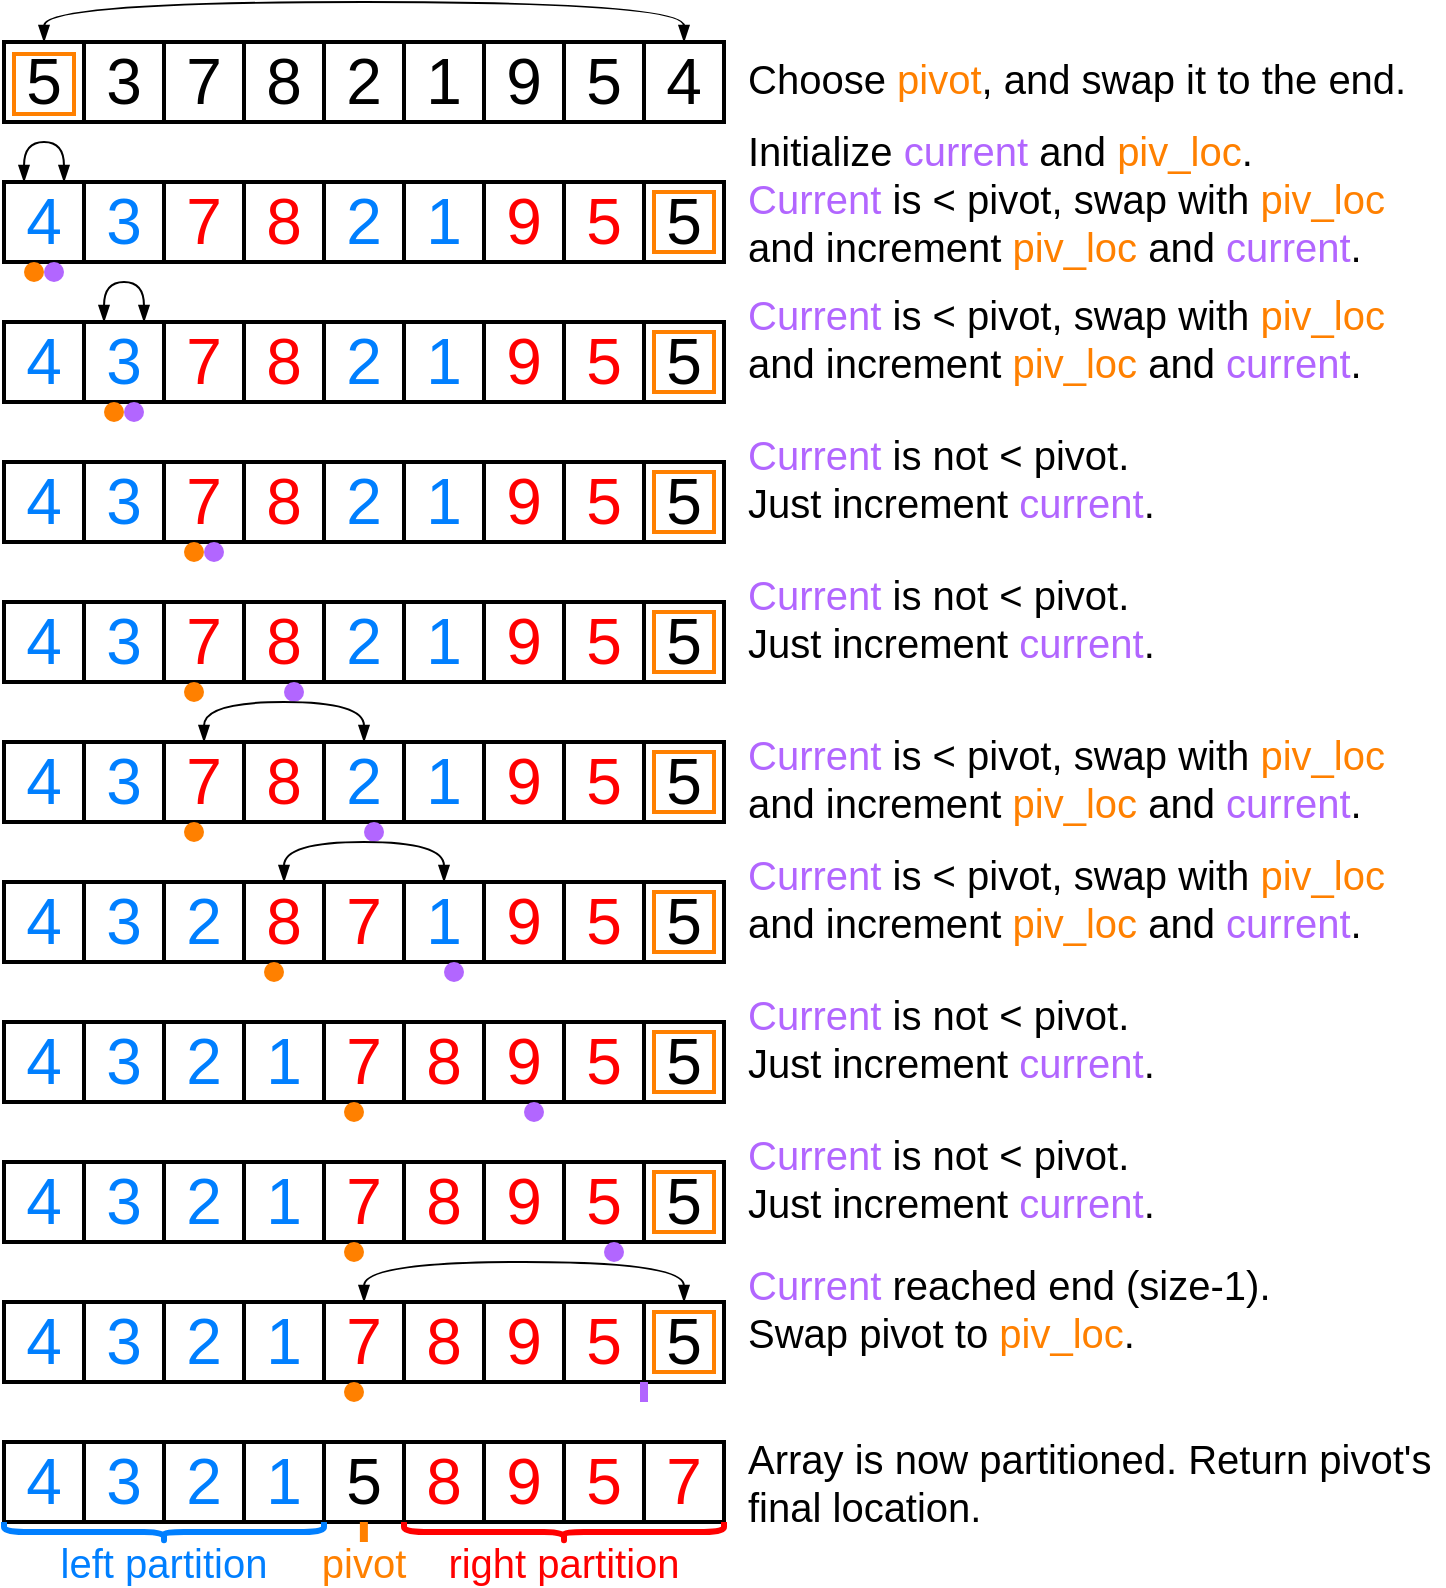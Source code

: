 <mxfile version="14.5.1" type="device"><diagram id="3bkY3xFW0E9Xu9xiTqhe" name="Page-1"><mxGraphModel dx="895" dy="621" grid="1" gridSize="10" guides="1" tooltips="1" connect="1" arrows="1" fold="1" page="1" pageScale="1" pageWidth="850" pageHeight="1100" math="0" shadow="0"><root><mxCell id="0"/><mxCell id="1" parent="0"/><mxCell id="ZIQDX_0B5DNzFAImPz43-10" value="" style="group;fontSize=32;strokeWidth=3;" vertex="1" connectable="0" parent="1"><mxGeometry x="80" y="130" width="720" height="70" as="geometry"/></mxCell><mxCell id="ZIQDX_0B5DNzFAImPz43-22" style="edgeStyle=orthogonalEdgeStyle;rounded=0;orthogonalLoop=1;jettySize=auto;html=1;exitX=0.5;exitY=0;exitDx=0;exitDy=0;entryX=0.5;entryY=0;entryDx=0;entryDy=0;fontSize=32;curved=1;strokeWidth=1;startArrow=blockThin;startFill=1;endArrow=blockThin;endFill=1;" edge="1" parent="ZIQDX_0B5DNzFAImPz43-10" source="ZIQDX_0B5DNzFAImPz43-1" target="ZIQDX_0B5DNzFAImPz43-9"><mxGeometry relative="1" as="geometry"><Array as="points"><mxPoint x="20" y="-20"/><mxPoint x="340" y="-20"/></Array></mxGeometry></mxCell><mxCell id="ZIQDX_0B5DNzFAImPz43-1" value="5" style="whiteSpace=wrap;html=1;aspect=fixed;strokeWidth=2;fontSize=32;" vertex="1" parent="ZIQDX_0B5DNzFAImPz43-10"><mxGeometry width="40" height="40" as="geometry"/></mxCell><mxCell id="ZIQDX_0B5DNzFAImPz43-2" value="3" style="whiteSpace=wrap;html=1;aspect=fixed;strokeWidth=2;fontSize=32;" vertex="1" parent="ZIQDX_0B5DNzFAImPz43-10"><mxGeometry x="40" width="40" height="40" as="geometry"/></mxCell><mxCell id="ZIQDX_0B5DNzFAImPz43-3" value="7" style="whiteSpace=wrap;html=1;aspect=fixed;strokeWidth=2;fontSize=32;" vertex="1" parent="ZIQDX_0B5DNzFAImPz43-10"><mxGeometry x="80" width="40" height="40" as="geometry"/></mxCell><mxCell id="ZIQDX_0B5DNzFAImPz43-4" value="8" style="whiteSpace=wrap;html=1;aspect=fixed;strokeWidth=2;fontSize=32;" vertex="1" parent="ZIQDX_0B5DNzFAImPz43-10"><mxGeometry x="120" width="40" height="40" as="geometry"/></mxCell><mxCell id="ZIQDX_0B5DNzFAImPz43-5" value="2" style="whiteSpace=wrap;html=1;aspect=fixed;strokeWidth=2;fontSize=32;" vertex="1" parent="ZIQDX_0B5DNzFAImPz43-10"><mxGeometry x="160" width="40" height="40" as="geometry"/></mxCell><mxCell id="ZIQDX_0B5DNzFAImPz43-6" value="1" style="whiteSpace=wrap;html=1;aspect=fixed;strokeWidth=2;fontSize=32;" vertex="1" parent="ZIQDX_0B5DNzFAImPz43-10"><mxGeometry x="200" width="40" height="40" as="geometry"/></mxCell><mxCell id="ZIQDX_0B5DNzFAImPz43-7" value="9" style="whiteSpace=wrap;html=1;aspect=fixed;strokeWidth=2;fontSize=32;" vertex="1" parent="ZIQDX_0B5DNzFAImPz43-10"><mxGeometry x="240" width="40" height="40" as="geometry"/></mxCell><mxCell id="ZIQDX_0B5DNzFAImPz43-8" value="5" style="whiteSpace=wrap;html=1;aspect=fixed;strokeWidth=2;fontSize=32;" vertex="1" parent="ZIQDX_0B5DNzFAImPz43-10"><mxGeometry x="280" width="40" height="40" as="geometry"/></mxCell><mxCell id="ZIQDX_0B5DNzFAImPz43-9" value="4" style="whiteSpace=wrap;html=1;aspect=fixed;strokeWidth=2;fontSize=32;" vertex="1" parent="ZIQDX_0B5DNzFAImPz43-10"><mxGeometry x="320" width="40" height="40" as="geometry"/></mxCell><mxCell id="ZIQDX_0B5DNzFAImPz43-21" value="" style="whiteSpace=wrap;html=1;aspect=fixed;strokeWidth=2;fontSize=32;fillColor=none;strokeColor=#FF8000;" vertex="1" parent="ZIQDX_0B5DNzFAImPz43-10"><mxGeometry x="5" y="6" width="30" height="30" as="geometry"/></mxCell><mxCell id="ZIQDX_0B5DNzFAImPz43-23" value="&lt;font style=&quot;font-size: 20px&quot;&gt;Choose &lt;font color=&quot;#ff8000&quot;&gt;pivot&lt;/font&gt;, and swap it to the end.&lt;/font&gt;" style="text;html=1;strokeColor=none;fillColor=none;align=left;verticalAlign=middle;whiteSpace=wrap;rounded=0;fontSize=32;" vertex="1" parent="ZIQDX_0B5DNzFAImPz43-10"><mxGeometry x="370" width="350" height="30" as="geometry"/></mxCell><mxCell id="ZIQDX_0B5DNzFAImPz43-11" value="" style="group;fontSize=32;" vertex="1" connectable="0" parent="1"><mxGeometry x="80" y="200" width="360" height="40" as="geometry"/></mxCell><mxCell id="ZIQDX_0B5DNzFAImPz43-12" value="4" style="whiteSpace=wrap;html=1;aspect=fixed;strokeWidth=2;fontSize=32;fontColor=#007FFF;" vertex="1" parent="ZIQDX_0B5DNzFAImPz43-11"><mxGeometry width="40" height="40" as="geometry"/></mxCell><mxCell id="ZIQDX_0B5DNzFAImPz43-13" value="3" style="whiteSpace=wrap;html=1;aspect=fixed;strokeWidth=2;fontSize=32;fontColor=#007FFF;" vertex="1" parent="ZIQDX_0B5DNzFAImPz43-11"><mxGeometry x="40" width="40" height="40" as="geometry"/></mxCell><mxCell id="ZIQDX_0B5DNzFAImPz43-14" value="7" style="whiteSpace=wrap;html=1;aspect=fixed;strokeWidth=2;fontSize=32;fontColor=#FF0000;" vertex="1" parent="ZIQDX_0B5DNzFAImPz43-11"><mxGeometry x="80" width="40" height="40" as="geometry"/></mxCell><mxCell id="ZIQDX_0B5DNzFAImPz43-15" value="8" style="whiteSpace=wrap;html=1;aspect=fixed;strokeWidth=2;fontSize=32;fontColor=#FF0000;" vertex="1" parent="ZIQDX_0B5DNzFAImPz43-11"><mxGeometry x="120" width="40" height="40" as="geometry"/></mxCell><mxCell id="ZIQDX_0B5DNzFAImPz43-16" value="2" style="whiteSpace=wrap;html=1;aspect=fixed;strokeWidth=2;fontSize=32;fontColor=#007FFF;" vertex="1" parent="ZIQDX_0B5DNzFAImPz43-11"><mxGeometry x="160" width="40" height="40" as="geometry"/></mxCell><mxCell id="ZIQDX_0B5DNzFAImPz43-17" value="1" style="whiteSpace=wrap;html=1;aspect=fixed;strokeWidth=2;fontSize=32;fontColor=#007FFF;" vertex="1" parent="ZIQDX_0B5DNzFAImPz43-11"><mxGeometry x="200" width="40" height="40" as="geometry"/></mxCell><mxCell id="ZIQDX_0B5DNzFAImPz43-18" value="9" style="whiteSpace=wrap;html=1;aspect=fixed;strokeWidth=2;fontSize=32;fontColor=#FF0000;" vertex="1" parent="ZIQDX_0B5DNzFAImPz43-11"><mxGeometry x="240" width="40" height="40" as="geometry"/></mxCell><mxCell id="ZIQDX_0B5DNzFAImPz43-19" value="5" style="whiteSpace=wrap;html=1;aspect=fixed;strokeWidth=2;fontSize=32;fontColor=#FF0000;" vertex="1" parent="ZIQDX_0B5DNzFAImPz43-11"><mxGeometry x="280" width="40" height="40" as="geometry"/></mxCell><mxCell id="ZIQDX_0B5DNzFAImPz43-20" value="5" style="whiteSpace=wrap;html=1;aspect=fixed;strokeWidth=2;fontSize=32;" vertex="1" parent="ZIQDX_0B5DNzFAImPz43-11"><mxGeometry x="320" width="40" height="40" as="geometry"/></mxCell><mxCell id="ZIQDX_0B5DNzFAImPz43-24" value="" style="whiteSpace=wrap;html=1;aspect=fixed;strokeWidth=2;fontSize=32;fillColor=none;strokeColor=#FF8000;" vertex="1" parent="ZIQDX_0B5DNzFAImPz43-11"><mxGeometry x="325" y="5" width="30" height="30" as="geometry"/></mxCell><mxCell id="ZIQDX_0B5DNzFAImPz43-44" style="edgeStyle=orthogonalEdgeStyle;curved=1;rounded=0;orthogonalLoop=1;jettySize=auto;html=1;exitX=0.25;exitY=0;exitDx=0;exitDy=0;startArrow=blockThin;startFill=1;endArrow=blockThin;endFill=1;strokeWidth=1;fontSize=32;entryX=0.75;entryY=0;entryDx=0;entryDy=0;" edge="1" parent="ZIQDX_0B5DNzFAImPz43-11" source="ZIQDX_0B5DNzFAImPz43-12" target="ZIQDX_0B5DNzFAImPz43-12"><mxGeometry relative="1" as="geometry"><mxPoint x="10" y="-30" as="targetPoint"/><Array as="points"><mxPoint x="10" y="-20"/><mxPoint x="30" y="-20"/></Array></mxGeometry></mxCell><mxCell id="ZIQDX_0B5DNzFAImPz43-25" value="" style="ellipse;whiteSpace=wrap;html=1;aspect=fixed;fontFamily=Courier New;fontSize=40;labelBackgroundColor=#000000;labelBorderColor=#000000;noLabel=1;fontColor=none;strokeWidth=3;strokeColor=none;fillColor=#FF8000;" vertex="1" parent="1"><mxGeometry x="90" y="240" width="10" height="10" as="geometry"/></mxCell><mxCell id="ZIQDX_0B5DNzFAImPz43-26" value="" style="ellipse;whiteSpace=wrap;html=1;aspect=fixed;fontFamily=Courier New;fontSize=40;labelBackgroundColor=#000000;labelBorderColor=#000000;noLabel=1;fontColor=none;strokeWidth=3;strokeColor=none;fillColor=#B266FF;" vertex="1" parent="1"><mxGeometry x="100" y="240" width="10" height="10" as="geometry"/></mxCell><mxCell id="ZIQDX_0B5DNzFAImPz43-48" value="" style="group;fontSize=32;" vertex="1" connectable="0" parent="1"><mxGeometry x="80" y="270" width="360" height="40" as="geometry"/></mxCell><mxCell id="ZIQDX_0B5DNzFAImPz43-49" value="4" style="whiteSpace=wrap;html=1;aspect=fixed;strokeWidth=2;fontSize=32;fontColor=#007FFF;" vertex="1" parent="ZIQDX_0B5DNzFAImPz43-48"><mxGeometry width="40" height="40" as="geometry"/></mxCell><mxCell id="ZIQDX_0B5DNzFAImPz43-50" value="3" style="whiteSpace=wrap;html=1;aspect=fixed;strokeWidth=2;fontSize=32;fontColor=#007FFF;" vertex="1" parent="ZIQDX_0B5DNzFAImPz43-48"><mxGeometry x="40" width="40" height="40" as="geometry"/></mxCell><mxCell id="ZIQDX_0B5DNzFAImPz43-51" value="7" style="whiteSpace=wrap;html=1;aspect=fixed;strokeWidth=2;fontSize=32;fontColor=#FF0000;" vertex="1" parent="ZIQDX_0B5DNzFAImPz43-48"><mxGeometry x="80" width="40" height="40" as="geometry"/></mxCell><mxCell id="ZIQDX_0B5DNzFAImPz43-52" value="8" style="whiteSpace=wrap;html=1;aspect=fixed;strokeWidth=2;fontSize=32;fontColor=#FF0000;" vertex="1" parent="ZIQDX_0B5DNzFAImPz43-48"><mxGeometry x="120" width="40" height="40" as="geometry"/></mxCell><mxCell id="ZIQDX_0B5DNzFAImPz43-53" value="2" style="whiteSpace=wrap;html=1;aspect=fixed;strokeWidth=2;fontSize=32;fontColor=#007FFF;" vertex="1" parent="ZIQDX_0B5DNzFAImPz43-48"><mxGeometry x="160" width="40" height="40" as="geometry"/></mxCell><mxCell id="ZIQDX_0B5DNzFAImPz43-54" value="1" style="whiteSpace=wrap;html=1;aspect=fixed;strokeWidth=2;fontSize=32;fontColor=#007FFF;" vertex="1" parent="ZIQDX_0B5DNzFAImPz43-48"><mxGeometry x="200" width="40" height="40" as="geometry"/></mxCell><mxCell id="ZIQDX_0B5DNzFAImPz43-55" value="9" style="whiteSpace=wrap;html=1;aspect=fixed;strokeWidth=2;fontSize=32;fontColor=#FF0000;" vertex="1" parent="ZIQDX_0B5DNzFAImPz43-48"><mxGeometry x="240" width="40" height="40" as="geometry"/></mxCell><mxCell id="ZIQDX_0B5DNzFAImPz43-56" value="5" style="whiteSpace=wrap;html=1;aspect=fixed;strokeWidth=2;fontSize=32;fontColor=#FF0000;" vertex="1" parent="ZIQDX_0B5DNzFAImPz43-48"><mxGeometry x="280" width="40" height="40" as="geometry"/></mxCell><mxCell id="ZIQDX_0B5DNzFAImPz43-57" value="5" style="whiteSpace=wrap;html=1;aspect=fixed;strokeWidth=2;fontSize=32;" vertex="1" parent="ZIQDX_0B5DNzFAImPz43-48"><mxGeometry x="320" width="40" height="40" as="geometry"/></mxCell><mxCell id="ZIQDX_0B5DNzFAImPz43-58" value="" style="whiteSpace=wrap;html=1;aspect=fixed;strokeWidth=2;fontSize=32;fillColor=none;strokeColor=#FF8000;" vertex="1" parent="ZIQDX_0B5DNzFAImPz43-48"><mxGeometry x="325" y="5" width="30" height="30" as="geometry"/></mxCell><mxCell id="ZIQDX_0B5DNzFAImPz43-62" style="edgeStyle=orthogonalEdgeStyle;curved=1;rounded=0;orthogonalLoop=1;jettySize=auto;html=1;exitX=0.25;exitY=0;exitDx=0;exitDy=0;startArrow=blockThin;startFill=1;endArrow=blockThin;endFill=1;strokeWidth=1;fontSize=32;entryX=0.75;entryY=0;entryDx=0;entryDy=0;" edge="1" parent="ZIQDX_0B5DNzFAImPz43-48" source="ZIQDX_0B5DNzFAImPz43-50" target="ZIQDX_0B5DNzFAImPz43-50"><mxGeometry relative="1" as="geometry"><mxPoint x="120" y="140" as="targetPoint"/><mxPoint x="100" y="140" as="sourcePoint"/><Array as="points"><mxPoint x="50" y="-20"/><mxPoint x="70" y="-20"/></Array></mxGeometry></mxCell><mxCell id="ZIQDX_0B5DNzFAImPz43-60" value="" style="ellipse;whiteSpace=wrap;html=1;aspect=fixed;fontFamily=Courier New;fontSize=40;labelBackgroundColor=#000000;labelBorderColor=#000000;noLabel=1;fontColor=none;strokeWidth=3;strokeColor=none;fillColor=#B266FF;" vertex="1" parent="1"><mxGeometry x="140" y="310" width="10" height="10" as="geometry"/></mxCell><mxCell id="ZIQDX_0B5DNzFAImPz43-61" value="" style="ellipse;whiteSpace=wrap;html=1;aspect=fixed;fontFamily=Courier New;fontSize=40;labelBackgroundColor=#000000;labelBorderColor=#000000;noLabel=1;fontColor=none;strokeWidth=3;strokeColor=none;fillColor=#FF8000;" vertex="1" parent="1"><mxGeometry x="130" y="310" width="10" height="10" as="geometry"/></mxCell><mxCell id="ZIQDX_0B5DNzFAImPz43-63" value="" style="group;fontSize=32;" vertex="1" connectable="0" parent="1"><mxGeometry x="80" y="340" width="360" height="40" as="geometry"/></mxCell><mxCell id="ZIQDX_0B5DNzFAImPz43-64" value="4" style="whiteSpace=wrap;html=1;aspect=fixed;strokeWidth=2;fontSize=32;fontColor=#007FFF;" vertex="1" parent="ZIQDX_0B5DNzFAImPz43-63"><mxGeometry width="40" height="40" as="geometry"/></mxCell><mxCell id="ZIQDX_0B5DNzFAImPz43-65" value="3" style="whiteSpace=wrap;html=1;aspect=fixed;strokeWidth=2;fontSize=32;fontColor=#007FFF;" vertex="1" parent="ZIQDX_0B5DNzFAImPz43-63"><mxGeometry x="40" width="40" height="40" as="geometry"/></mxCell><mxCell id="ZIQDX_0B5DNzFAImPz43-66" value="7" style="whiteSpace=wrap;html=1;aspect=fixed;strokeWidth=2;fontSize=32;fontColor=#FF0000;" vertex="1" parent="ZIQDX_0B5DNzFAImPz43-63"><mxGeometry x="80" width="40" height="40" as="geometry"/></mxCell><mxCell id="ZIQDX_0B5DNzFAImPz43-67" value="8" style="whiteSpace=wrap;html=1;aspect=fixed;strokeWidth=2;fontSize=32;fontColor=#FF0000;" vertex="1" parent="ZIQDX_0B5DNzFAImPz43-63"><mxGeometry x="120" width="40" height="40" as="geometry"/></mxCell><mxCell id="ZIQDX_0B5DNzFAImPz43-68" value="2" style="whiteSpace=wrap;html=1;aspect=fixed;strokeWidth=2;fontSize=32;fontColor=#007FFF;" vertex="1" parent="ZIQDX_0B5DNzFAImPz43-63"><mxGeometry x="160" width="40" height="40" as="geometry"/></mxCell><mxCell id="ZIQDX_0B5DNzFAImPz43-69" value="1" style="whiteSpace=wrap;html=1;aspect=fixed;strokeWidth=2;fontSize=32;fontColor=#007FFF;" vertex="1" parent="ZIQDX_0B5DNzFAImPz43-63"><mxGeometry x="200" width="40" height="40" as="geometry"/></mxCell><mxCell id="ZIQDX_0B5DNzFAImPz43-70" value="9" style="whiteSpace=wrap;html=1;aspect=fixed;strokeWidth=2;fontSize=32;fontColor=#FF0000;" vertex="1" parent="ZIQDX_0B5DNzFAImPz43-63"><mxGeometry x="240" width="40" height="40" as="geometry"/></mxCell><mxCell id="ZIQDX_0B5DNzFAImPz43-71" value="5" style="whiteSpace=wrap;html=1;aspect=fixed;strokeWidth=2;fontSize=32;fontColor=#FF0000;" vertex="1" parent="ZIQDX_0B5DNzFAImPz43-63"><mxGeometry x="280" width="40" height="40" as="geometry"/></mxCell><mxCell id="ZIQDX_0B5DNzFAImPz43-72" value="5" style="whiteSpace=wrap;html=1;aspect=fixed;strokeWidth=2;fontSize=32;" vertex="1" parent="ZIQDX_0B5DNzFAImPz43-63"><mxGeometry x="320" width="40" height="40" as="geometry"/></mxCell><mxCell id="ZIQDX_0B5DNzFAImPz43-73" value="" style="whiteSpace=wrap;html=1;aspect=fixed;strokeWidth=2;fontSize=32;fillColor=none;strokeColor=#FF8000;" vertex="1" parent="ZIQDX_0B5DNzFAImPz43-63"><mxGeometry x="325" y="5" width="30" height="30" as="geometry"/></mxCell><mxCell id="ZIQDX_0B5DNzFAImPz43-75" value="" style="ellipse;whiteSpace=wrap;html=1;aspect=fixed;fontFamily=Courier New;fontSize=40;labelBackgroundColor=#000000;labelBorderColor=#000000;noLabel=1;fontColor=none;strokeWidth=3;strokeColor=none;fillColor=#B266FF;" vertex="1" parent="1"><mxGeometry x="180" y="380" width="10" height="10" as="geometry"/></mxCell><mxCell id="ZIQDX_0B5DNzFAImPz43-76" value="" style="ellipse;whiteSpace=wrap;html=1;aspect=fixed;fontFamily=Courier New;fontSize=40;labelBackgroundColor=#000000;labelBorderColor=#000000;noLabel=1;fontColor=none;strokeWidth=3;strokeColor=none;fillColor=#FF8000;" vertex="1" parent="1"><mxGeometry x="170" y="380" width="10" height="10" as="geometry"/></mxCell><mxCell id="ZIQDX_0B5DNzFAImPz43-77" value="" style="group;fontSize=32;" vertex="1" connectable="0" parent="1"><mxGeometry x="80" y="410" width="360" height="40" as="geometry"/></mxCell><mxCell id="ZIQDX_0B5DNzFAImPz43-78" value="4" style="whiteSpace=wrap;html=1;aspect=fixed;strokeWidth=2;fontSize=32;fontColor=#007FFF;" vertex="1" parent="ZIQDX_0B5DNzFAImPz43-77"><mxGeometry width="40" height="40" as="geometry"/></mxCell><mxCell id="ZIQDX_0B5DNzFAImPz43-79" value="3" style="whiteSpace=wrap;html=1;aspect=fixed;strokeWidth=2;fontSize=32;fontColor=#007FFF;" vertex="1" parent="ZIQDX_0B5DNzFAImPz43-77"><mxGeometry x="40" width="40" height="40" as="geometry"/></mxCell><mxCell id="ZIQDX_0B5DNzFAImPz43-80" value="7" style="whiteSpace=wrap;html=1;aspect=fixed;strokeWidth=2;fontSize=32;fontColor=#FF0000;" vertex="1" parent="ZIQDX_0B5DNzFAImPz43-77"><mxGeometry x="80" width="40" height="40" as="geometry"/></mxCell><mxCell id="ZIQDX_0B5DNzFAImPz43-81" value="8" style="whiteSpace=wrap;html=1;aspect=fixed;strokeWidth=2;fontSize=32;fontColor=#FF0000;" vertex="1" parent="ZIQDX_0B5DNzFAImPz43-77"><mxGeometry x="120" width="40" height="40" as="geometry"/></mxCell><mxCell id="ZIQDX_0B5DNzFAImPz43-82" value="2" style="whiteSpace=wrap;html=1;aspect=fixed;strokeWidth=2;fontSize=32;fontColor=#007FFF;" vertex="1" parent="ZIQDX_0B5DNzFAImPz43-77"><mxGeometry x="160" width="40" height="40" as="geometry"/></mxCell><mxCell id="ZIQDX_0B5DNzFAImPz43-83" value="1" style="whiteSpace=wrap;html=1;aspect=fixed;strokeWidth=2;fontSize=32;fontColor=#007FFF;" vertex="1" parent="ZIQDX_0B5DNzFAImPz43-77"><mxGeometry x="200" width="40" height="40" as="geometry"/></mxCell><mxCell id="ZIQDX_0B5DNzFAImPz43-84" value="9" style="whiteSpace=wrap;html=1;aspect=fixed;strokeWidth=2;fontSize=32;fontColor=#FF0000;" vertex="1" parent="ZIQDX_0B5DNzFAImPz43-77"><mxGeometry x="240" width="40" height="40" as="geometry"/></mxCell><mxCell id="ZIQDX_0B5DNzFAImPz43-85" value="5" style="whiteSpace=wrap;html=1;aspect=fixed;strokeWidth=2;fontSize=32;fontColor=#FF0000;" vertex="1" parent="ZIQDX_0B5DNzFAImPz43-77"><mxGeometry x="280" width="40" height="40" as="geometry"/></mxCell><mxCell id="ZIQDX_0B5DNzFAImPz43-86" value="5" style="whiteSpace=wrap;html=1;aspect=fixed;strokeWidth=2;fontSize=32;" vertex="1" parent="ZIQDX_0B5DNzFAImPz43-77"><mxGeometry x="320" width="40" height="40" as="geometry"/></mxCell><mxCell id="ZIQDX_0B5DNzFAImPz43-87" value="" style="whiteSpace=wrap;html=1;aspect=fixed;strokeWidth=2;fontSize=32;fillColor=none;strokeColor=#FF8000;" vertex="1" parent="ZIQDX_0B5DNzFAImPz43-77"><mxGeometry x="325" y="5" width="30" height="30" as="geometry"/></mxCell><mxCell id="ZIQDX_0B5DNzFAImPz43-88" value="" style="ellipse;whiteSpace=wrap;html=1;aspect=fixed;fontFamily=Courier New;fontSize=40;labelBackgroundColor=#000000;labelBorderColor=#000000;noLabel=1;fontColor=none;strokeWidth=3;strokeColor=none;fillColor=#B266FF;" vertex="1" parent="1"><mxGeometry x="220" y="450" width="10" height="10" as="geometry"/></mxCell><mxCell id="ZIQDX_0B5DNzFAImPz43-89" value="" style="ellipse;whiteSpace=wrap;html=1;aspect=fixed;fontFamily=Courier New;fontSize=40;labelBackgroundColor=#000000;labelBorderColor=#000000;noLabel=1;fontColor=none;strokeWidth=3;strokeColor=none;fillColor=#FF8000;" vertex="1" parent="1"><mxGeometry x="170" y="450" width="10" height="10" as="geometry"/></mxCell><mxCell id="ZIQDX_0B5DNzFAImPz43-90" value="" style="group;fontSize=32;" vertex="1" connectable="0" parent="1"><mxGeometry x="80" y="480" width="360" height="40" as="geometry"/></mxCell><mxCell id="ZIQDX_0B5DNzFAImPz43-91" value="4" style="whiteSpace=wrap;html=1;aspect=fixed;strokeWidth=2;fontSize=32;fontColor=#007FFF;" vertex="1" parent="ZIQDX_0B5DNzFAImPz43-90"><mxGeometry width="40" height="40" as="geometry"/></mxCell><mxCell id="ZIQDX_0B5DNzFAImPz43-92" value="3" style="whiteSpace=wrap;html=1;aspect=fixed;strokeWidth=2;fontSize=32;fontColor=#007FFF;" vertex="1" parent="ZIQDX_0B5DNzFAImPz43-90"><mxGeometry x="40" width="40" height="40" as="geometry"/></mxCell><mxCell id="ZIQDX_0B5DNzFAImPz43-103" style="edgeStyle=orthogonalEdgeStyle;curved=1;rounded=0;orthogonalLoop=1;jettySize=auto;html=1;exitX=0.5;exitY=0;exitDx=0;exitDy=0;entryX=0.5;entryY=0;entryDx=0;entryDy=0;startArrow=blockThin;startFill=1;endArrow=blockThin;endFill=1;strokeWidth=1;fontSize=32;fontColor=#FF0000;" edge="1" parent="ZIQDX_0B5DNzFAImPz43-90" source="ZIQDX_0B5DNzFAImPz43-93" target="ZIQDX_0B5DNzFAImPz43-95"><mxGeometry relative="1" as="geometry"><Array as="points"><mxPoint x="100" y="-20"/><mxPoint x="180" y="-20"/></Array></mxGeometry></mxCell><mxCell id="ZIQDX_0B5DNzFAImPz43-93" value="7" style="whiteSpace=wrap;html=1;aspect=fixed;strokeWidth=2;fontSize=32;fontColor=#FF0000;" vertex="1" parent="ZIQDX_0B5DNzFAImPz43-90"><mxGeometry x="80" width="40" height="40" as="geometry"/></mxCell><mxCell id="ZIQDX_0B5DNzFAImPz43-94" value="8" style="whiteSpace=wrap;html=1;aspect=fixed;strokeWidth=2;fontSize=32;fontColor=#FF0000;" vertex="1" parent="ZIQDX_0B5DNzFAImPz43-90"><mxGeometry x="120" width="40" height="40" as="geometry"/></mxCell><mxCell id="ZIQDX_0B5DNzFAImPz43-95" value="2" style="whiteSpace=wrap;html=1;aspect=fixed;strokeWidth=2;fontSize=32;fontColor=#007FFF;" vertex="1" parent="ZIQDX_0B5DNzFAImPz43-90"><mxGeometry x="160" width="40" height="40" as="geometry"/></mxCell><mxCell id="ZIQDX_0B5DNzFAImPz43-96" value="1" style="whiteSpace=wrap;html=1;aspect=fixed;strokeWidth=2;fontSize=32;fontColor=#007FFF;" vertex="1" parent="ZIQDX_0B5DNzFAImPz43-90"><mxGeometry x="200" width="40" height="40" as="geometry"/></mxCell><mxCell id="ZIQDX_0B5DNzFAImPz43-97" value="9" style="whiteSpace=wrap;html=1;aspect=fixed;strokeWidth=2;fontSize=32;fontColor=#FF0000;" vertex="1" parent="ZIQDX_0B5DNzFAImPz43-90"><mxGeometry x="240" width="40" height="40" as="geometry"/></mxCell><mxCell id="ZIQDX_0B5DNzFAImPz43-98" value="5" style="whiteSpace=wrap;html=1;aspect=fixed;strokeWidth=2;fontSize=32;fontColor=#FF0000;" vertex="1" parent="ZIQDX_0B5DNzFAImPz43-90"><mxGeometry x="280" width="40" height="40" as="geometry"/></mxCell><mxCell id="ZIQDX_0B5DNzFAImPz43-99" value="5" style="whiteSpace=wrap;html=1;aspect=fixed;strokeWidth=2;fontSize=32;" vertex="1" parent="ZIQDX_0B5DNzFAImPz43-90"><mxGeometry x="320" width="40" height="40" as="geometry"/></mxCell><mxCell id="ZIQDX_0B5DNzFAImPz43-100" value="" style="whiteSpace=wrap;html=1;aspect=fixed;strokeWidth=2;fontSize=32;fillColor=none;strokeColor=#FF8000;" vertex="1" parent="ZIQDX_0B5DNzFAImPz43-90"><mxGeometry x="325" y="5" width="30" height="30" as="geometry"/></mxCell><mxCell id="ZIQDX_0B5DNzFAImPz43-101" value="" style="ellipse;whiteSpace=wrap;html=1;aspect=fixed;fontFamily=Courier New;fontSize=40;labelBackgroundColor=#000000;labelBorderColor=#000000;noLabel=1;fontColor=none;strokeWidth=3;strokeColor=none;fillColor=#B266FF;" vertex="1" parent="1"><mxGeometry x="260" y="520" width="10" height="10" as="geometry"/></mxCell><mxCell id="ZIQDX_0B5DNzFAImPz43-102" value="" style="ellipse;whiteSpace=wrap;html=1;aspect=fixed;fontFamily=Courier New;fontSize=40;labelBackgroundColor=#000000;labelBorderColor=#000000;noLabel=1;fontColor=none;strokeWidth=3;strokeColor=none;fillColor=#FF8000;" vertex="1" parent="1"><mxGeometry x="170" y="520" width="10" height="10" as="geometry"/></mxCell><mxCell id="ZIQDX_0B5DNzFAImPz43-104" value="" style="group;fontSize=32;" vertex="1" connectable="0" parent="1"><mxGeometry x="80" y="550" width="360" height="40" as="geometry"/></mxCell><mxCell id="ZIQDX_0B5DNzFAImPz43-105" value="4" style="whiteSpace=wrap;html=1;aspect=fixed;strokeWidth=2;fontSize=32;fontColor=#007FFF;" vertex="1" parent="ZIQDX_0B5DNzFAImPz43-104"><mxGeometry width="40" height="40" as="geometry"/></mxCell><mxCell id="ZIQDX_0B5DNzFAImPz43-106" value="3" style="whiteSpace=wrap;html=1;aspect=fixed;strokeWidth=2;fontSize=32;fontColor=#007FFF;" vertex="1" parent="ZIQDX_0B5DNzFAImPz43-104"><mxGeometry x="40" width="40" height="40" as="geometry"/></mxCell><mxCell id="ZIQDX_0B5DNzFAImPz43-108" value="&lt;font color=&quot;#007fff&quot;&gt;2&lt;/font&gt;" style="whiteSpace=wrap;html=1;aspect=fixed;strokeWidth=2;fontSize=32;fontColor=#FF0000;" vertex="1" parent="ZIQDX_0B5DNzFAImPz43-104"><mxGeometry x="80" width="40" height="40" as="geometry"/></mxCell><mxCell id="ZIQDX_0B5DNzFAImPz43-118" style="edgeStyle=orthogonalEdgeStyle;curved=1;rounded=0;orthogonalLoop=1;jettySize=auto;html=1;exitX=0.5;exitY=0;exitDx=0;exitDy=0;entryX=0.5;entryY=0;entryDx=0;entryDy=0;startArrow=blockThin;startFill=1;endArrow=blockThin;endFill=1;strokeWidth=1;fontSize=32;fontColor=#FF0000;" edge="1" parent="ZIQDX_0B5DNzFAImPz43-104" source="ZIQDX_0B5DNzFAImPz43-109" target="ZIQDX_0B5DNzFAImPz43-111"><mxGeometry relative="1" as="geometry"/></mxCell><mxCell id="ZIQDX_0B5DNzFAImPz43-109" value="8" style="whiteSpace=wrap;html=1;aspect=fixed;strokeWidth=2;fontSize=32;fontColor=#FF0000;" vertex="1" parent="ZIQDX_0B5DNzFAImPz43-104"><mxGeometry x="120" width="40" height="40" as="geometry"/></mxCell><mxCell id="ZIQDX_0B5DNzFAImPz43-110" value="&lt;font color=&quot;#ff0000&quot;&gt;7&lt;/font&gt;" style="whiteSpace=wrap;html=1;aspect=fixed;strokeWidth=2;fontSize=32;fontColor=#007FFF;" vertex="1" parent="ZIQDX_0B5DNzFAImPz43-104"><mxGeometry x="160" width="40" height="40" as="geometry"/></mxCell><mxCell id="ZIQDX_0B5DNzFAImPz43-111" value="1" style="whiteSpace=wrap;html=1;aspect=fixed;strokeWidth=2;fontSize=32;fontColor=#007FFF;" vertex="1" parent="ZIQDX_0B5DNzFAImPz43-104"><mxGeometry x="200" width="40" height="40" as="geometry"/></mxCell><mxCell id="ZIQDX_0B5DNzFAImPz43-112" value="9" style="whiteSpace=wrap;html=1;aspect=fixed;strokeWidth=2;fontSize=32;fontColor=#FF0000;" vertex="1" parent="ZIQDX_0B5DNzFAImPz43-104"><mxGeometry x="240" width="40" height="40" as="geometry"/></mxCell><mxCell id="ZIQDX_0B5DNzFAImPz43-113" value="5" style="whiteSpace=wrap;html=1;aspect=fixed;strokeWidth=2;fontSize=32;fontColor=#FF0000;" vertex="1" parent="ZIQDX_0B5DNzFAImPz43-104"><mxGeometry x="280" width="40" height="40" as="geometry"/></mxCell><mxCell id="ZIQDX_0B5DNzFAImPz43-114" value="5" style="whiteSpace=wrap;html=1;aspect=fixed;strokeWidth=2;fontSize=32;" vertex="1" parent="ZIQDX_0B5DNzFAImPz43-104"><mxGeometry x="320" width="40" height="40" as="geometry"/></mxCell><mxCell id="ZIQDX_0B5DNzFAImPz43-115" value="" style="whiteSpace=wrap;html=1;aspect=fixed;strokeWidth=2;fontSize=32;fillColor=none;strokeColor=#FF8000;" vertex="1" parent="ZIQDX_0B5DNzFAImPz43-104"><mxGeometry x="325" y="5" width="30" height="30" as="geometry"/></mxCell><mxCell id="ZIQDX_0B5DNzFAImPz43-116" value="" style="ellipse;whiteSpace=wrap;html=1;aspect=fixed;fontFamily=Courier New;fontSize=40;labelBackgroundColor=#000000;labelBorderColor=#000000;noLabel=1;fontColor=none;strokeWidth=3;strokeColor=none;fillColor=#B266FF;" vertex="1" parent="1"><mxGeometry x="300" y="590" width="10" height="10" as="geometry"/></mxCell><mxCell id="ZIQDX_0B5DNzFAImPz43-117" value="" style="ellipse;whiteSpace=wrap;html=1;aspect=fixed;fontFamily=Courier New;fontSize=40;labelBackgroundColor=#000000;labelBorderColor=#000000;noLabel=1;fontColor=none;strokeWidth=3;strokeColor=none;fillColor=#FF8000;" vertex="1" parent="1"><mxGeometry x="210" y="590" width="10" height="10" as="geometry"/></mxCell><mxCell id="ZIQDX_0B5DNzFAImPz43-119" value="" style="group;fontSize=32;" vertex="1" connectable="0" parent="1"><mxGeometry x="80" y="620" width="360" height="40" as="geometry"/></mxCell><mxCell id="ZIQDX_0B5DNzFAImPz43-120" value="4" style="whiteSpace=wrap;html=1;aspect=fixed;strokeWidth=2;fontSize=32;fontColor=#007FFF;" vertex="1" parent="ZIQDX_0B5DNzFAImPz43-119"><mxGeometry width="40" height="40" as="geometry"/></mxCell><mxCell id="ZIQDX_0B5DNzFAImPz43-121" value="3" style="whiteSpace=wrap;html=1;aspect=fixed;strokeWidth=2;fontSize=32;fontColor=#007FFF;" vertex="1" parent="ZIQDX_0B5DNzFAImPz43-119"><mxGeometry x="40" width="40" height="40" as="geometry"/></mxCell><mxCell id="ZIQDX_0B5DNzFAImPz43-122" value="&lt;font color=&quot;#007fff&quot;&gt;2&lt;/font&gt;" style="whiteSpace=wrap;html=1;aspect=fixed;strokeWidth=2;fontSize=32;fontColor=#FF0000;" vertex="1" parent="ZIQDX_0B5DNzFAImPz43-119"><mxGeometry x="80" width="40" height="40" as="geometry"/></mxCell><mxCell id="ZIQDX_0B5DNzFAImPz43-124" value="&lt;font color=&quot;#007fff&quot;&gt;1&lt;/font&gt;" style="whiteSpace=wrap;html=1;aspect=fixed;strokeWidth=2;fontSize=32;fontColor=#FF0000;" vertex="1" parent="ZIQDX_0B5DNzFAImPz43-119"><mxGeometry x="120" width="40" height="40" as="geometry"/></mxCell><mxCell id="ZIQDX_0B5DNzFAImPz43-125" value="&lt;font color=&quot;#ff0000&quot;&gt;7&lt;/font&gt;" style="whiteSpace=wrap;html=1;aspect=fixed;strokeWidth=2;fontSize=32;fontColor=#007FFF;" vertex="1" parent="ZIQDX_0B5DNzFAImPz43-119"><mxGeometry x="160" width="40" height="40" as="geometry"/></mxCell><mxCell id="ZIQDX_0B5DNzFAImPz43-126" value="&lt;font color=&quot;#ff0000&quot;&gt;8&lt;/font&gt;" style="whiteSpace=wrap;html=1;aspect=fixed;strokeWidth=2;fontSize=32;fontColor=#007FFF;" vertex="1" parent="ZIQDX_0B5DNzFAImPz43-119"><mxGeometry x="200" width="40" height="40" as="geometry"/></mxCell><mxCell id="ZIQDX_0B5DNzFAImPz43-127" value="9" style="whiteSpace=wrap;html=1;aspect=fixed;strokeWidth=2;fontSize=32;fontColor=#FF0000;" vertex="1" parent="ZIQDX_0B5DNzFAImPz43-119"><mxGeometry x="240" width="40" height="40" as="geometry"/></mxCell><mxCell id="ZIQDX_0B5DNzFAImPz43-128" value="5" style="whiteSpace=wrap;html=1;aspect=fixed;strokeWidth=2;fontSize=32;fontColor=#FF0000;" vertex="1" parent="ZIQDX_0B5DNzFAImPz43-119"><mxGeometry x="280" width="40" height="40" as="geometry"/></mxCell><mxCell id="ZIQDX_0B5DNzFAImPz43-129" value="5" style="whiteSpace=wrap;html=1;aspect=fixed;strokeWidth=2;fontSize=32;" vertex="1" parent="ZIQDX_0B5DNzFAImPz43-119"><mxGeometry x="320" width="40" height="40" as="geometry"/></mxCell><mxCell id="ZIQDX_0B5DNzFAImPz43-130" value="" style="whiteSpace=wrap;html=1;aspect=fixed;strokeWidth=2;fontSize=32;fillColor=none;strokeColor=#FF8000;" vertex="1" parent="ZIQDX_0B5DNzFAImPz43-119"><mxGeometry x="325" y="5" width="30" height="30" as="geometry"/></mxCell><mxCell id="ZIQDX_0B5DNzFAImPz43-131" value="" style="ellipse;whiteSpace=wrap;html=1;aspect=fixed;fontFamily=Courier New;fontSize=40;labelBackgroundColor=#000000;labelBorderColor=#000000;noLabel=1;fontColor=none;strokeWidth=3;strokeColor=none;fillColor=#B266FF;" vertex="1" parent="1"><mxGeometry x="340" y="660" width="10" height="10" as="geometry"/></mxCell><mxCell id="ZIQDX_0B5DNzFAImPz43-132" value="" style="ellipse;whiteSpace=wrap;html=1;aspect=fixed;fontFamily=Courier New;fontSize=40;labelBackgroundColor=#000000;labelBorderColor=#000000;noLabel=1;fontColor=none;strokeWidth=3;strokeColor=none;fillColor=#FF8000;" vertex="1" parent="1"><mxGeometry x="250" y="660" width="10" height="10" as="geometry"/></mxCell><mxCell id="ZIQDX_0B5DNzFAImPz43-133" value="" style="group;fontSize=32;" vertex="1" connectable="0" parent="1"><mxGeometry x="80" y="690" width="360" height="40" as="geometry"/></mxCell><mxCell id="ZIQDX_0B5DNzFAImPz43-134" value="4" style="whiteSpace=wrap;html=1;aspect=fixed;strokeWidth=2;fontSize=32;fontColor=#007FFF;" vertex="1" parent="ZIQDX_0B5DNzFAImPz43-133"><mxGeometry width="40" height="40" as="geometry"/></mxCell><mxCell id="ZIQDX_0B5DNzFAImPz43-135" value="3" style="whiteSpace=wrap;html=1;aspect=fixed;strokeWidth=2;fontSize=32;fontColor=#007FFF;" vertex="1" parent="ZIQDX_0B5DNzFAImPz43-133"><mxGeometry x="40" width="40" height="40" as="geometry"/></mxCell><mxCell id="ZIQDX_0B5DNzFAImPz43-136" value="&lt;font color=&quot;#007fff&quot;&gt;2&lt;/font&gt;" style="whiteSpace=wrap;html=1;aspect=fixed;strokeWidth=2;fontSize=32;fontColor=#FF0000;" vertex="1" parent="ZIQDX_0B5DNzFAImPz43-133"><mxGeometry x="80" width="40" height="40" as="geometry"/></mxCell><mxCell id="ZIQDX_0B5DNzFAImPz43-137" value="&lt;font color=&quot;#007fff&quot;&gt;1&lt;/font&gt;" style="whiteSpace=wrap;html=1;aspect=fixed;strokeWidth=2;fontSize=32;fontColor=#FF0000;" vertex="1" parent="ZIQDX_0B5DNzFAImPz43-133"><mxGeometry x="120" width="40" height="40" as="geometry"/></mxCell><mxCell id="ZIQDX_0B5DNzFAImPz43-138" value="&lt;font color=&quot;#ff0000&quot;&gt;7&lt;/font&gt;" style="whiteSpace=wrap;html=1;aspect=fixed;strokeWidth=2;fontSize=32;fontColor=#007FFF;" vertex="1" parent="ZIQDX_0B5DNzFAImPz43-133"><mxGeometry x="160" width="40" height="40" as="geometry"/></mxCell><mxCell id="ZIQDX_0B5DNzFAImPz43-139" value="&lt;font color=&quot;#ff0000&quot;&gt;8&lt;/font&gt;" style="whiteSpace=wrap;html=1;aspect=fixed;strokeWidth=2;fontSize=32;fontColor=#007FFF;" vertex="1" parent="ZIQDX_0B5DNzFAImPz43-133"><mxGeometry x="200" width="40" height="40" as="geometry"/></mxCell><mxCell id="ZIQDX_0B5DNzFAImPz43-140" value="9" style="whiteSpace=wrap;html=1;aspect=fixed;strokeWidth=2;fontSize=32;fontColor=#FF0000;" vertex="1" parent="ZIQDX_0B5DNzFAImPz43-133"><mxGeometry x="240" width="40" height="40" as="geometry"/></mxCell><mxCell id="ZIQDX_0B5DNzFAImPz43-141" value="5" style="whiteSpace=wrap;html=1;aspect=fixed;strokeWidth=2;fontSize=32;fontColor=#FF0000;" vertex="1" parent="ZIQDX_0B5DNzFAImPz43-133"><mxGeometry x="280" width="40" height="40" as="geometry"/></mxCell><mxCell id="ZIQDX_0B5DNzFAImPz43-142" value="5" style="whiteSpace=wrap;html=1;aspect=fixed;strokeWidth=2;fontSize=32;" vertex="1" parent="ZIQDX_0B5DNzFAImPz43-133"><mxGeometry x="320" width="40" height="40" as="geometry"/></mxCell><mxCell id="ZIQDX_0B5DNzFAImPz43-143" value="" style="whiteSpace=wrap;html=1;aspect=fixed;strokeWidth=2;fontSize=32;fillColor=none;strokeColor=#FF8000;" vertex="1" parent="ZIQDX_0B5DNzFAImPz43-133"><mxGeometry x="325" y="5" width="30" height="30" as="geometry"/></mxCell><mxCell id="ZIQDX_0B5DNzFAImPz43-144" value="" style="ellipse;whiteSpace=wrap;html=1;aspect=fixed;fontFamily=Courier New;fontSize=40;labelBackgroundColor=#000000;labelBorderColor=#000000;noLabel=1;fontColor=none;strokeWidth=3;strokeColor=none;fillColor=#B266FF;" vertex="1" parent="1"><mxGeometry x="380" y="730" width="10" height="10" as="geometry"/></mxCell><mxCell id="ZIQDX_0B5DNzFAImPz43-145" value="" style="ellipse;whiteSpace=wrap;html=1;aspect=fixed;fontFamily=Courier New;fontSize=40;labelBackgroundColor=#000000;labelBorderColor=#000000;noLabel=1;fontColor=none;strokeWidth=3;strokeColor=none;fillColor=#FF8000;" vertex="1" parent="1"><mxGeometry x="250" y="730" width="10" height="10" as="geometry"/></mxCell><mxCell id="ZIQDX_0B5DNzFAImPz43-146" value="" style="group;fontSize=32;" vertex="1" connectable="0" parent="1"><mxGeometry x="80" y="760" width="360" height="40" as="geometry"/></mxCell><mxCell id="ZIQDX_0B5DNzFAImPz43-147" value="4" style="whiteSpace=wrap;html=1;aspect=fixed;strokeWidth=2;fontSize=32;fontColor=#007FFF;" vertex="1" parent="ZIQDX_0B5DNzFAImPz43-146"><mxGeometry width="40" height="40" as="geometry"/></mxCell><mxCell id="ZIQDX_0B5DNzFAImPz43-148" value="3" style="whiteSpace=wrap;html=1;aspect=fixed;strokeWidth=2;fontSize=32;fontColor=#007FFF;" vertex="1" parent="ZIQDX_0B5DNzFAImPz43-146"><mxGeometry x="40" width="40" height="40" as="geometry"/></mxCell><mxCell id="ZIQDX_0B5DNzFAImPz43-149" value="&lt;font color=&quot;#007fff&quot;&gt;2&lt;/font&gt;" style="whiteSpace=wrap;html=1;aspect=fixed;strokeWidth=2;fontSize=32;fontColor=#FF0000;" vertex="1" parent="ZIQDX_0B5DNzFAImPz43-146"><mxGeometry x="80" width="40" height="40" as="geometry"/></mxCell><mxCell id="ZIQDX_0B5DNzFAImPz43-150" value="&lt;font color=&quot;#007fff&quot;&gt;1&lt;/font&gt;" style="whiteSpace=wrap;html=1;aspect=fixed;strokeWidth=2;fontSize=32;fontColor=#FF0000;" vertex="1" parent="ZIQDX_0B5DNzFAImPz43-146"><mxGeometry x="120" width="40" height="40" as="geometry"/></mxCell><mxCell id="ZIQDX_0B5DNzFAImPz43-151" value="&lt;font color=&quot;#ff0000&quot;&gt;7&lt;/font&gt;" style="whiteSpace=wrap;html=1;aspect=fixed;strokeWidth=2;fontSize=32;fontColor=#007FFF;" vertex="1" parent="ZIQDX_0B5DNzFAImPz43-146"><mxGeometry x="160" width="40" height="40" as="geometry"/></mxCell><mxCell id="ZIQDX_0B5DNzFAImPz43-152" value="&lt;font color=&quot;#ff0000&quot;&gt;8&lt;/font&gt;" style="whiteSpace=wrap;html=1;aspect=fixed;strokeWidth=2;fontSize=32;fontColor=#007FFF;" vertex="1" parent="ZIQDX_0B5DNzFAImPz43-146"><mxGeometry x="200" width="40" height="40" as="geometry"/></mxCell><mxCell id="ZIQDX_0B5DNzFAImPz43-153" value="9" style="whiteSpace=wrap;html=1;aspect=fixed;strokeWidth=2;fontSize=32;fontColor=#FF0000;" vertex="1" parent="ZIQDX_0B5DNzFAImPz43-146"><mxGeometry x="240" width="40" height="40" as="geometry"/></mxCell><mxCell id="ZIQDX_0B5DNzFAImPz43-154" value="5" style="whiteSpace=wrap;html=1;aspect=fixed;strokeWidth=2;fontSize=32;fontColor=#FF0000;" vertex="1" parent="ZIQDX_0B5DNzFAImPz43-146"><mxGeometry x="280" width="40" height="40" as="geometry"/></mxCell><mxCell id="ZIQDX_0B5DNzFAImPz43-161" style="edgeStyle=orthogonalEdgeStyle;curved=1;rounded=0;orthogonalLoop=1;jettySize=auto;html=1;exitX=0.5;exitY=0;exitDx=0;exitDy=0;entryX=0.5;entryY=0;entryDx=0;entryDy=0;startArrow=blockThin;startFill=1;endArrow=blockThin;endFill=1;strokeWidth=1;fontSize=32;fontColor=#FF0000;" edge="1" parent="ZIQDX_0B5DNzFAImPz43-146" source="ZIQDX_0B5DNzFAImPz43-155" target="ZIQDX_0B5DNzFAImPz43-151"><mxGeometry relative="1" as="geometry"/></mxCell><mxCell id="ZIQDX_0B5DNzFAImPz43-155" value="5" style="whiteSpace=wrap;html=1;aspect=fixed;strokeWidth=2;fontSize=32;" vertex="1" parent="ZIQDX_0B5DNzFAImPz43-146"><mxGeometry x="320" width="40" height="40" as="geometry"/></mxCell><mxCell id="ZIQDX_0B5DNzFAImPz43-156" value="" style="whiteSpace=wrap;html=1;aspect=fixed;strokeWidth=2;fontSize=32;fillColor=none;strokeColor=#FF8000;" vertex="1" parent="ZIQDX_0B5DNzFAImPz43-146"><mxGeometry x="325" y="5" width="30" height="30" as="geometry"/></mxCell><mxCell id="ZIQDX_0B5DNzFAImPz43-158" value="" style="ellipse;whiteSpace=wrap;html=1;aspect=fixed;fontFamily=Courier New;fontSize=40;labelBackgroundColor=#000000;labelBorderColor=#000000;noLabel=1;fontColor=none;strokeWidth=3;strokeColor=none;fillColor=#FF8000;" vertex="1" parent="1"><mxGeometry x="250" y="800" width="10" height="10" as="geometry"/></mxCell><mxCell id="ZIQDX_0B5DNzFAImPz43-160" value="" style="endArrow=none;html=1;strokeWidth=4;fontSize=32;fontColor=#FF0000;strokeColor=#B266FF;" edge="1" parent="1"><mxGeometry width="50" height="50" relative="1" as="geometry"><mxPoint x="400" y="810" as="sourcePoint"/><mxPoint x="400" y="800" as="targetPoint"/></mxGeometry></mxCell><mxCell id="ZIQDX_0B5DNzFAImPz43-162" value="" style="group;fontSize=32;" vertex="1" connectable="0" parent="1"><mxGeometry x="80" y="830" width="360" height="40" as="geometry"/></mxCell><mxCell id="ZIQDX_0B5DNzFAImPz43-163" value="4" style="whiteSpace=wrap;html=1;aspect=fixed;strokeWidth=2;fontSize=32;fontColor=#007FFF;" vertex="1" parent="ZIQDX_0B5DNzFAImPz43-162"><mxGeometry width="40" height="40" as="geometry"/></mxCell><mxCell id="ZIQDX_0B5DNzFAImPz43-164" value="3" style="whiteSpace=wrap;html=1;aspect=fixed;strokeWidth=2;fontSize=32;fontColor=#007FFF;" vertex="1" parent="ZIQDX_0B5DNzFAImPz43-162"><mxGeometry x="40" width="40" height="40" as="geometry"/></mxCell><mxCell id="ZIQDX_0B5DNzFAImPz43-165" value="&lt;font color=&quot;#007fff&quot;&gt;2&lt;/font&gt;" style="whiteSpace=wrap;html=1;aspect=fixed;strokeWidth=2;fontSize=32;fontColor=#FF0000;" vertex="1" parent="ZIQDX_0B5DNzFAImPz43-162"><mxGeometry x="80" width="40" height="40" as="geometry"/></mxCell><mxCell id="ZIQDX_0B5DNzFAImPz43-166" value="&lt;font color=&quot;#007fff&quot;&gt;1&lt;/font&gt;" style="whiteSpace=wrap;html=1;aspect=fixed;strokeWidth=2;fontSize=32;fontColor=#FF0000;" vertex="1" parent="ZIQDX_0B5DNzFAImPz43-162"><mxGeometry x="120" width="40" height="40" as="geometry"/></mxCell><mxCell id="ZIQDX_0B5DNzFAImPz43-167" value="&lt;font color=&quot;#000000&quot;&gt;5&lt;/font&gt;" style="whiteSpace=wrap;html=1;aspect=fixed;strokeWidth=2;fontSize=32;fontColor=#007FFF;" vertex="1" parent="ZIQDX_0B5DNzFAImPz43-162"><mxGeometry x="160" width="40" height="40" as="geometry"/></mxCell><mxCell id="ZIQDX_0B5DNzFAImPz43-168" value="&lt;font color=&quot;#ff0000&quot;&gt;8&lt;/font&gt;" style="whiteSpace=wrap;html=1;aspect=fixed;strokeWidth=2;fontSize=32;fontColor=#007FFF;" vertex="1" parent="ZIQDX_0B5DNzFAImPz43-162"><mxGeometry x="200" width="40" height="40" as="geometry"/></mxCell><mxCell id="ZIQDX_0B5DNzFAImPz43-169" value="9" style="whiteSpace=wrap;html=1;aspect=fixed;strokeWidth=2;fontSize=32;fontColor=#FF0000;" vertex="1" parent="ZIQDX_0B5DNzFAImPz43-162"><mxGeometry x="240" width="40" height="40" as="geometry"/></mxCell><mxCell id="ZIQDX_0B5DNzFAImPz43-170" value="5" style="whiteSpace=wrap;html=1;aspect=fixed;strokeWidth=2;fontSize=32;fontColor=#FF0000;" vertex="1" parent="ZIQDX_0B5DNzFAImPz43-162"><mxGeometry x="280" width="40" height="40" as="geometry"/></mxCell><mxCell id="ZIQDX_0B5DNzFAImPz43-172" value="&lt;font color=&quot;#ff0000&quot;&gt;7&lt;/font&gt;" style="whiteSpace=wrap;html=1;aspect=fixed;strokeWidth=2;fontSize=32;" vertex="1" parent="ZIQDX_0B5DNzFAImPz43-162"><mxGeometry x="320" width="40" height="40" as="geometry"/></mxCell><mxCell id="ZIQDX_0B5DNzFAImPz43-176" value="" style="shape=curlyBracket;whiteSpace=wrap;html=1;rounded=1;strokeWidth=3;fillColor=#B266FF;fontSize=32;fontColor=#FF0000;strokeColor=#007FFF;rotation=-90;" vertex="1" parent="1"><mxGeometry x="155" y="795" width="10" height="160" as="geometry"/></mxCell><mxCell id="ZIQDX_0B5DNzFAImPz43-177" value="" style="shape=curlyBracket;whiteSpace=wrap;html=1;rounded=1;strokeWidth=3;fillColor=#B266FF;fontSize=32;fontColor=#FF0000;rotation=-90;strokeColor=#FF0000;" vertex="1" parent="1"><mxGeometry x="355" y="795" width="10" height="160" as="geometry"/></mxCell><mxCell id="ZIQDX_0B5DNzFAImPz43-178" value="" style="endArrow=none;html=1;strokeWidth=4;fontSize=32;fontColor=#FF0000;strokeColor=#FF8000;" edge="1" parent="1"><mxGeometry width="50" height="50" relative="1" as="geometry"><mxPoint x="259.94" y="880" as="sourcePoint"/><mxPoint x="259.94" y="870" as="targetPoint"/></mxGeometry></mxCell><mxCell id="ZIQDX_0B5DNzFAImPz43-179" value="&lt;font style=&quot;font-size: 20px&quot; color=&quot;#007fff&quot;&gt;left partition&lt;/font&gt;" style="text;html=1;strokeColor=none;fillColor=none;align=center;verticalAlign=middle;whiteSpace=wrap;rounded=0;fontSize=20;fontColor=#FF0000;horizontal=1;" vertex="1" parent="1"><mxGeometry x="80" y="880" width="160" height="20" as="geometry"/></mxCell><mxCell id="ZIQDX_0B5DNzFAImPz43-180" value="&lt;font style=&quot;font-size: 20px&quot;&gt;right partition&lt;/font&gt;" style="text;html=1;strokeColor=none;fillColor=none;align=center;verticalAlign=middle;whiteSpace=wrap;rounded=0;fontSize=20;fontColor=#FF0000;horizontal=1;" vertex="1" parent="1"><mxGeometry x="280" y="880" width="160" height="20" as="geometry"/></mxCell><mxCell id="ZIQDX_0B5DNzFAImPz43-181" value="&lt;font style=&quot;font-size: 20px&quot; color=&quot;#ff8000&quot;&gt;pivot&lt;/font&gt;" style="text;html=1;strokeColor=none;fillColor=none;align=center;verticalAlign=middle;whiteSpace=wrap;rounded=0;fontSize=20;fontColor=#FF0000;horizontal=1;" vertex="1" parent="1"><mxGeometry x="235" y="880" width="50" height="20" as="geometry"/></mxCell><mxCell id="ZIQDX_0B5DNzFAImPz43-185" value="&lt;span style=&quot;font-size: 20px&quot;&gt;&lt;font color=&quot;#b266ff&quot; style=&quot;font-size: 20px&quot;&gt;Current&lt;/font&gt; is &amp;lt; pivot, swap with &lt;font color=&quot;#ff8000&quot; style=&quot;font-size: 20px&quot;&gt;piv_loc&lt;br style=&quot;font-size: 20px&quot;&gt;&lt;/font&gt;and increment &lt;font color=&quot;#ff8000&quot;&gt;piv_loc&lt;/font&gt; and &lt;font color=&quot;#b266ff&quot;&gt;current&lt;/font&gt;.&lt;br style=&quot;font-size: 20px&quot;&gt;&lt;br style=&quot;font-size: 20px&quot;&gt;&lt;/span&gt;" style="text;html=1;strokeColor=none;fillColor=none;align=left;verticalAlign=middle;whiteSpace=wrap;rounded=0;fontSize=20;spacing=2;spacingBottom=0;horizontal=1;" vertex="1" parent="1"><mxGeometry x="450" y="270" width="350" height="40" as="geometry"/></mxCell><mxCell id="ZIQDX_0B5DNzFAImPz43-186" value="&lt;span style=&quot;font-size: 20px&quot;&gt;&lt;br style=&quot;font-size: 20px&quot;&gt;&lt;/span&gt;" style="text;html=1;strokeColor=none;fillColor=none;align=left;verticalAlign=middle;whiteSpace=wrap;rounded=0;fontSize=20;spacing=2;spacingBottom=0;horizontal=1;" vertex="1" parent="1"><mxGeometry x="460" y="340" width="340" height="40" as="geometry"/></mxCell><mxCell id="ZIQDX_0B5DNzFAImPz43-187" value="&lt;span style=&quot;font-size: 20px&quot;&gt;&lt;font style=&quot;font-size: 20px&quot;&gt;Initialize&lt;/font&gt;&lt;font color=&quot;#b266ff&quot; style=&quot;font-size: 20px&quot;&gt; current &lt;/font&gt;&lt;font style=&quot;font-size: 20px&quot;&gt;and &lt;font color=&quot;#ff8000&quot;&gt;piv_loc&lt;/font&gt;.&lt;br&gt;&lt;font color=&quot;#b266ff&quot;&gt;Current&lt;/font&gt;&lt;/font&gt; is &amp;lt; pivot, swap with &lt;font color=&quot;#ff8000&quot; style=&quot;font-size: 20px&quot;&gt;piv_loc&lt;br style=&quot;font-size: 20px&quot;&gt;&lt;/font&gt;and increment &lt;font color=&quot;#ff8000&quot;&gt;piv_loc&lt;/font&gt; and &lt;font color=&quot;#b266ff&quot;&gt;current&lt;/font&gt;.&lt;br style=&quot;font-size: 20px&quot;&gt;&lt;br style=&quot;font-size: 20px&quot;&gt;&lt;/span&gt;" style="text;html=1;strokeColor=none;fillColor=none;align=left;verticalAlign=middle;whiteSpace=wrap;rounded=0;fontSize=20;spacing=2;spacingBottom=0;horizontal=1;" vertex="1" parent="1"><mxGeometry x="450" y="200" width="340" height="40" as="geometry"/></mxCell><mxCell id="ZIQDX_0B5DNzFAImPz43-188" value="&lt;span style=&quot;font-size: 20px&quot;&gt;&lt;font color=&quot;#b266ff&quot; style=&quot;font-size: 20px&quot;&gt;Current&lt;/font&gt; is not &amp;lt; pivot.&lt;br&gt;Just increment&amp;nbsp;&lt;font color=&quot;#b266ff&quot;&gt;current&lt;/font&gt;.&lt;br style=&quot;font-size: 20px&quot;&gt;&lt;br style=&quot;font-size: 20px&quot;&gt;&lt;/span&gt;" style="text;html=1;strokeColor=none;fillColor=none;align=left;verticalAlign=middle;whiteSpace=wrap;rounded=0;fontSize=20;spacing=2;spacingBottom=0;horizontal=1;" vertex="1" parent="1"><mxGeometry x="450" y="340" width="350" height="40" as="geometry"/></mxCell><mxCell id="ZIQDX_0B5DNzFAImPz43-189" value="&lt;span style=&quot;font-size: 20px&quot;&gt;&lt;font color=&quot;#b266ff&quot; style=&quot;font-size: 20px&quot;&gt;Current&lt;/font&gt; is not &amp;lt; pivot.&lt;br&gt;Just increment&amp;nbsp;&lt;font color=&quot;#b266ff&quot;&gt;current&lt;/font&gt;.&lt;br style=&quot;font-size: 20px&quot;&gt;&lt;br style=&quot;font-size: 20px&quot;&gt;&lt;/span&gt;" style="text;html=1;strokeColor=none;fillColor=none;align=left;verticalAlign=middle;whiteSpace=wrap;rounded=0;fontSize=20;spacing=2;spacingBottom=0;horizontal=1;" vertex="1" parent="1"><mxGeometry x="450" y="410" width="350" height="40" as="geometry"/></mxCell><mxCell id="ZIQDX_0B5DNzFAImPz43-190" value="&lt;span style=&quot;font-size: 20px&quot;&gt;&lt;font color=&quot;#b266ff&quot; style=&quot;font-size: 20px&quot;&gt;Current&lt;/font&gt; is &amp;lt; pivot, swap with &lt;font color=&quot;#ff8000&quot; style=&quot;font-size: 20px&quot;&gt;piv_loc&lt;br style=&quot;font-size: 20px&quot;&gt;&lt;/font&gt;and increment &lt;font color=&quot;#ff8000&quot;&gt;piv_loc&lt;/font&gt; and &lt;font color=&quot;#b266ff&quot;&gt;current&lt;/font&gt;.&lt;br style=&quot;font-size: 20px&quot;&gt;&lt;br style=&quot;font-size: 20px&quot;&gt;&lt;/span&gt;" style="text;html=1;strokeColor=none;fillColor=none;align=left;verticalAlign=middle;whiteSpace=wrap;rounded=0;fontSize=20;spacing=2;spacingBottom=0;horizontal=1;" vertex="1" parent="1"><mxGeometry x="450" y="490" width="350" height="40" as="geometry"/></mxCell><mxCell id="ZIQDX_0B5DNzFAImPz43-191" value="&lt;span style=&quot;font-size: 20px&quot;&gt;&lt;font color=&quot;#b266ff&quot; style=&quot;font-size: 20px&quot;&gt;Current&lt;/font&gt; is &amp;lt; pivot, swap with &lt;font color=&quot;#ff8000&quot; style=&quot;font-size: 20px&quot;&gt;piv_loc&lt;br style=&quot;font-size: 20px&quot;&gt;&lt;/font&gt;and increment &lt;font color=&quot;#ff8000&quot;&gt;piv_loc&lt;/font&gt; and &lt;font color=&quot;#b266ff&quot;&gt;current&lt;/font&gt;.&lt;br style=&quot;font-size: 20px&quot;&gt;&lt;br style=&quot;font-size: 20px&quot;&gt;&lt;/span&gt;" style="text;html=1;strokeColor=none;fillColor=none;align=left;verticalAlign=middle;whiteSpace=wrap;rounded=0;fontSize=20;spacing=2;spacingBottom=0;horizontal=1;" vertex="1" parent="1"><mxGeometry x="450" y="550" width="350" height="40" as="geometry"/></mxCell><mxCell id="ZIQDX_0B5DNzFAImPz43-192" value="&lt;span style=&quot;font-size: 20px&quot;&gt;&lt;font color=&quot;#b266ff&quot; style=&quot;font-size: 20px&quot;&gt;Current&lt;/font&gt; is not &amp;lt; pivot.&lt;br&gt;Just increment&amp;nbsp;&lt;font color=&quot;#b266ff&quot;&gt;current&lt;/font&gt;.&lt;br style=&quot;font-size: 20px&quot;&gt;&lt;br style=&quot;font-size: 20px&quot;&gt;&lt;/span&gt;" style="text;html=1;strokeColor=none;fillColor=none;align=left;verticalAlign=middle;whiteSpace=wrap;rounded=0;fontSize=20;spacing=2;spacingBottom=0;horizontal=1;" vertex="1" parent="1"><mxGeometry x="450" y="620" width="350" height="40" as="geometry"/></mxCell><mxCell id="ZIQDX_0B5DNzFAImPz43-193" value="&lt;span style=&quot;font-size: 20px&quot;&gt;&lt;font color=&quot;#b266ff&quot; style=&quot;font-size: 20px&quot;&gt;Current&lt;/font&gt; is not &amp;lt; pivot.&lt;br&gt;Just increment&amp;nbsp;&lt;font color=&quot;#b266ff&quot;&gt;current&lt;/font&gt;.&lt;br style=&quot;font-size: 20px&quot;&gt;&lt;br style=&quot;font-size: 20px&quot;&gt;&lt;/span&gt;" style="text;html=1;strokeColor=none;fillColor=none;align=left;verticalAlign=middle;whiteSpace=wrap;rounded=0;fontSize=20;spacing=2;spacingBottom=0;horizontal=1;" vertex="1" parent="1"><mxGeometry x="450" y="690" width="350" height="40" as="geometry"/></mxCell><mxCell id="ZIQDX_0B5DNzFAImPz43-194" value="&lt;span style=&quot;font-size: 20px&quot;&gt;&lt;font color=&quot;#b266ff&quot; style=&quot;font-size: 20px&quot;&gt;Current&lt;/font&gt; reached end (size-1).&lt;br&gt;Swap pivot to &lt;font color=&quot;#ff8000&quot;&gt;piv_loc&lt;/font&gt;.&lt;br style=&quot;font-size: 20px&quot;&gt;&lt;br style=&quot;font-size: 20px&quot;&gt;&lt;/span&gt;" style="text;html=1;strokeColor=none;fillColor=none;align=left;verticalAlign=middle;whiteSpace=wrap;rounded=0;fontSize=20;spacing=2;spacingBottom=0;horizontal=1;" vertex="1" parent="1"><mxGeometry x="450" y="755" width="350" height="40" as="geometry"/></mxCell><mxCell id="ZIQDX_0B5DNzFAImPz43-195" value="&lt;span style=&quot;font-size: 20px&quot;&gt;Array is now partitioned. Return pivot's&lt;br&gt;final location.&lt;br style=&quot;font-size: 20px&quot;&gt;&lt;/span&gt;" style="text;html=1;strokeColor=none;fillColor=none;align=left;verticalAlign=middle;whiteSpace=wrap;rounded=0;fontSize=20;spacing=2;spacingBottom=0;horizontal=1;" vertex="1" parent="1"><mxGeometry x="450" y="830" width="350" height="40" as="geometry"/></mxCell></root></mxGraphModel></diagram></mxfile>